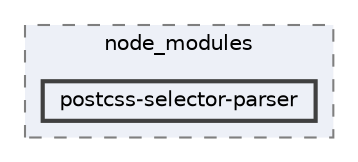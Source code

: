 digraph "pkiclassroomrescheduler/src/main/frontend/node_modules/postcss-selector-parser"
{
 // LATEX_PDF_SIZE
  bgcolor="transparent";
  edge [fontname=Helvetica,fontsize=10,labelfontname=Helvetica,labelfontsize=10];
  node [fontname=Helvetica,fontsize=10,shape=box,height=0.2,width=0.4];
  compound=true
  subgraph clusterdir_72953eda66ccb3a2722c28e1c3e6c23b {
    graph [ bgcolor="#edf0f7", pencolor="grey50", label="node_modules", fontname=Helvetica,fontsize=10 style="filled,dashed", URL="dir_72953eda66ccb3a2722c28e1c3e6c23b.html",tooltip=""]
  dir_53207d4274e2fd254235bc0c029485ef [label="postcss-selector-parser", fillcolor="#edf0f7", color="grey25", style="filled,bold", URL="dir_53207d4274e2fd254235bc0c029485ef.html",tooltip=""];
  }
}
